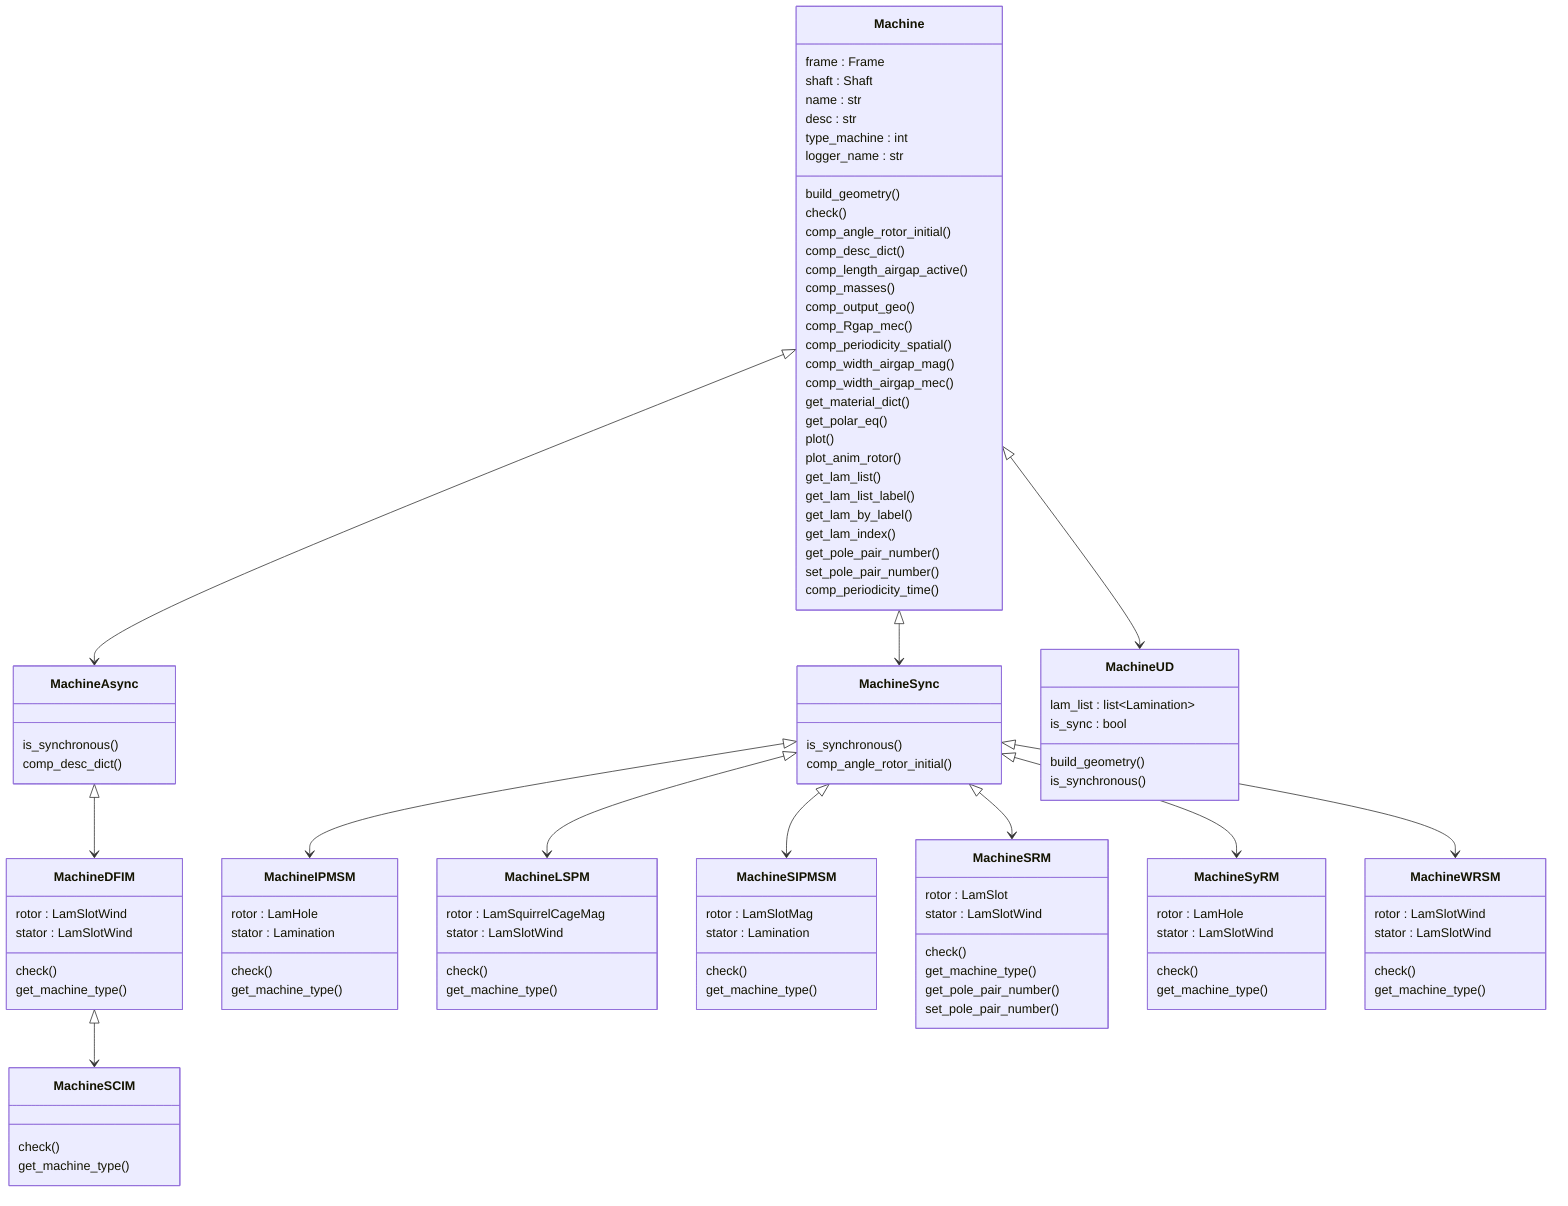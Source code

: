 classDiagram
direction TB
class Machine{
	frame : Frame
	shaft : Shaft
	name : str
	desc : str
	type_machine : int
	logger_name : str
	build_geometry()
	check()
	comp_angle_rotor_initial()
	comp_desc_dict()
	comp_length_airgap_active()
	comp_masses()
	comp_output_geo()
	comp_Rgap_mec()
	comp_periodicity_spatial()
	comp_width_airgap_mag()
	comp_width_airgap_mec()
	get_material_dict()
	get_polar_eq()
	plot()
	plot_anim_rotor()
	get_lam_list()
	get_lam_list_label()
	get_lam_by_label()
	get_lam_index()
	get_pole_pair_number()
	set_pole_pair_number()
	comp_periodicity_time()
}
class MachineAsync{
	is_synchronous()
	comp_desc_dict()
}
class MachineDFIM{
	rotor : LamSlotWind
	stator : LamSlotWind
	check()
	get_machine_type()
}
class MachineIPMSM{
	rotor : LamHole
	stator : Lamination
	check()
	get_machine_type()
}
class MachineLSPM{
	rotor : LamSquirrelCageMag
	stator : LamSlotWind
	check()
	get_machine_type()
}
class MachineSCIM{
	check()
	get_machine_type()
}
class MachineSIPMSM{
	rotor : LamSlotMag
	stator : Lamination
	check()
	get_machine_type()
}
class MachineSRM{
	rotor : LamSlot
	stator : LamSlotWind
	check()
	get_machine_type()
	get_pole_pair_number()
	set_pole_pair_number()
}
class MachineSyRM{
	rotor : LamHole
	stator : LamSlotWind
	check()
	get_machine_type()
}
class MachineSync{
	is_synchronous()
	comp_angle_rotor_initial()
}
class MachineUD{
	lam_list : list~Lamination~
	is_sync : bool
	build_geometry()
	is_synchronous()
}
class MachineWRSM{
	rotor : LamSlotWind
	stator : LamSlotWind
	check()
	get_machine_type()
}
Machine  <|--> MachineAsync
Machine  <|--> MachineSync
Machine  <|--> MachineUD
MachineAsync  <|--> MachineDFIM
MachineDFIM  <|--> MachineSCIM
MachineSync  <|--> MachineIPMSM
MachineSync  <|--> MachineLSPM
MachineSync  <|--> MachineSIPMSM
MachineSync  <|--> MachineSRM
MachineSync  <|--> MachineSyRM
MachineSync  <|--> MachineWRSM